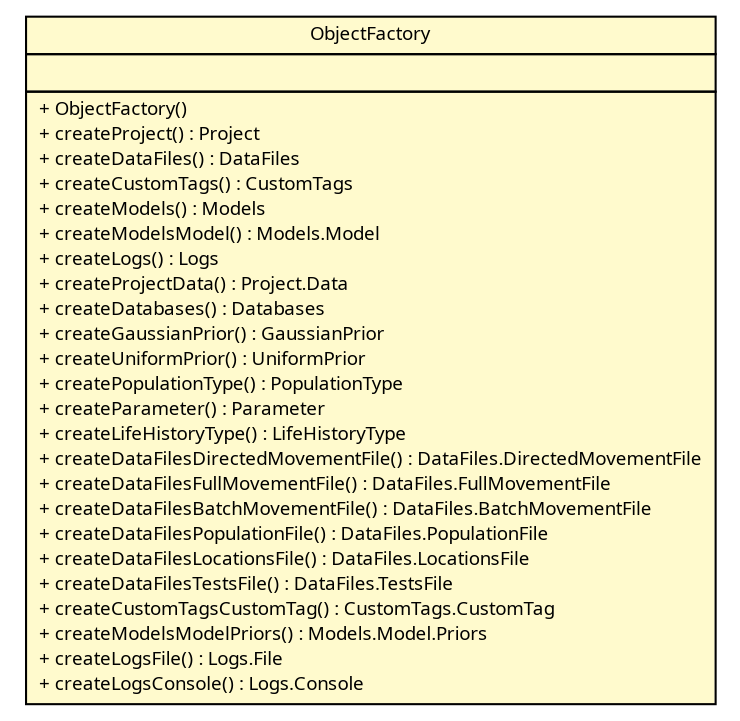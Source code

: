 #!/usr/local/bin/dot
#
# Class diagram 
# Generated by UMLGraph version R5_6 (http://www.umlgraph.org/)
#

digraph G {
	edge [fontname="Trebuchet MS",fontsize=10,labelfontname="Trebuchet MS",labelfontsize=10];
	node [fontname="Trebuchet MS",fontsize=10,shape=plaintext];
	nodesep=0.25;
	ranksep=0.5;
	// broadwick.config.generated.ObjectFactory
	c16791 [label=<<table title="broadwick.config.generated.ObjectFactory" border="0" cellborder="1" cellspacing="0" cellpadding="2" port="p" bgcolor="lemonChiffon" href="./ObjectFactory.html">
		<tr><td><table border="0" cellspacing="0" cellpadding="1">
<tr><td align="center" balign="center"><font face="Trebuchet MS"> ObjectFactory </font></td></tr>
		</table></td></tr>
		<tr><td><table border="0" cellspacing="0" cellpadding="1">
<tr><td align="left" balign="left">  </td></tr>
		</table></td></tr>
		<tr><td><table border="0" cellspacing="0" cellpadding="1">
<tr><td align="left" balign="left"> + ObjectFactory() </td></tr>
<tr><td align="left" balign="left"> + createProject() : Project </td></tr>
<tr><td align="left" balign="left"> + createDataFiles() : DataFiles </td></tr>
<tr><td align="left" balign="left"> + createCustomTags() : CustomTags </td></tr>
<tr><td align="left" balign="left"> + createModels() : Models </td></tr>
<tr><td align="left" balign="left"> + createModelsModel() : Models.Model </td></tr>
<tr><td align="left" balign="left"> + createLogs() : Logs </td></tr>
<tr><td align="left" balign="left"> + createProjectData() : Project.Data </td></tr>
<tr><td align="left" balign="left"> + createDatabases() : Databases </td></tr>
<tr><td align="left" balign="left"> + createGaussianPrior() : GaussianPrior </td></tr>
<tr><td align="left" balign="left"> + createUniformPrior() : UniformPrior </td></tr>
<tr><td align="left" balign="left"> + createPopulationType() : PopulationType </td></tr>
<tr><td align="left" balign="left"> + createParameter() : Parameter </td></tr>
<tr><td align="left" balign="left"> + createLifeHistoryType() : LifeHistoryType </td></tr>
<tr><td align="left" balign="left"> + createDataFilesDirectedMovementFile() : DataFiles.DirectedMovementFile </td></tr>
<tr><td align="left" balign="left"> + createDataFilesFullMovementFile() : DataFiles.FullMovementFile </td></tr>
<tr><td align="left" balign="left"> + createDataFilesBatchMovementFile() : DataFiles.BatchMovementFile </td></tr>
<tr><td align="left" balign="left"> + createDataFilesPopulationFile() : DataFiles.PopulationFile </td></tr>
<tr><td align="left" balign="left"> + createDataFilesLocationsFile() : DataFiles.LocationsFile </td></tr>
<tr><td align="left" balign="left"> + createDataFilesTestsFile() : DataFiles.TestsFile </td></tr>
<tr><td align="left" balign="left"> + createCustomTagsCustomTag() : CustomTags.CustomTag </td></tr>
<tr><td align="left" balign="left"> + createModelsModelPriors() : Models.Model.Priors </td></tr>
<tr><td align="left" balign="left"> + createLogsFile() : Logs.File </td></tr>
<tr><td align="left" balign="left"> + createLogsConsole() : Logs.Console </td></tr>
		</table></td></tr>
		</table>>, URL="./ObjectFactory.html", fontname="Trebuchet MS", fontcolor="black", fontsize=9.0];
}

